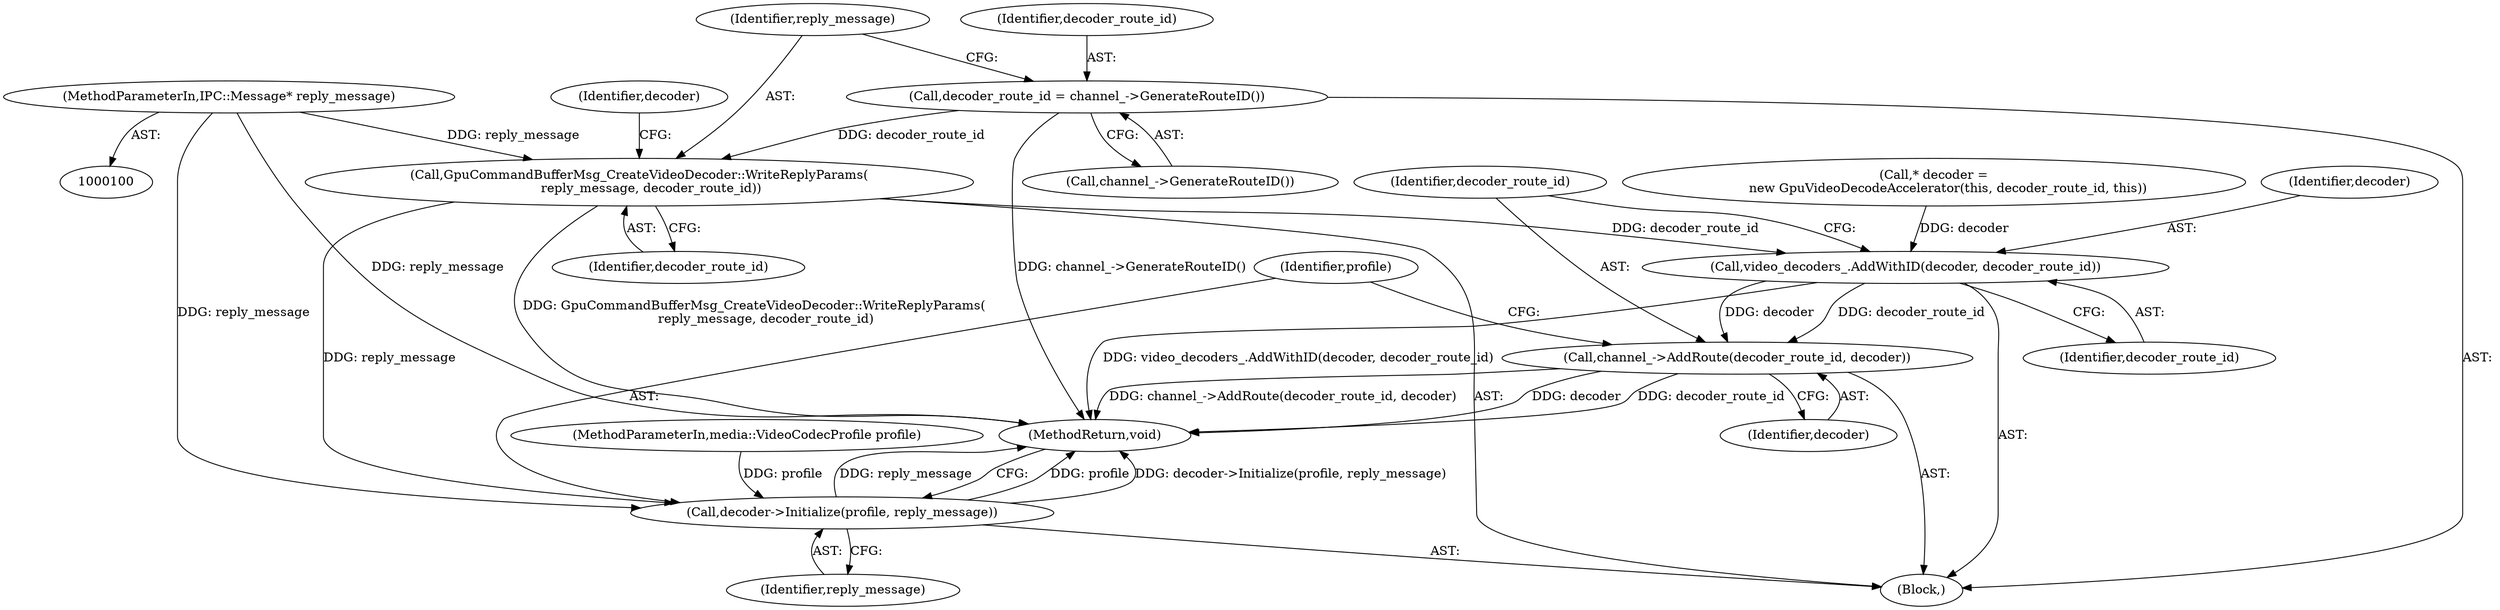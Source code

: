 digraph "0_Chrome_cd0bd79d6ebdb72183e6f0833673464cc10b3600_19@pointer" {
"1000108" [label="(Call,GpuCommandBufferMsg_CreateVideoDecoder::WriteReplyParams(\n      reply_message, decoder_route_id))"];
"1000102" [label="(MethodParameterIn,IPC::Message* reply_message)"];
"1000105" [label="(Call,decoder_route_id = channel_->GenerateRouteID())"];
"1000116" [label="(Call,video_decoders_.AddWithID(decoder, decoder_route_id))"];
"1000119" [label="(Call,channel_->AddRoute(decoder_route_id, decoder))"];
"1000122" [label="(Call,decoder->Initialize(profile, reply_message))"];
"1000109" [label="(Identifier,reply_message)"];
"1000120" [label="(Identifier,decoder_route_id)"];
"1000103" [label="(Block,)"];
"1000123" [label="(Identifier,profile)"];
"1000105" [label="(Call,decoder_route_id = channel_->GenerateRouteID())"];
"1000108" [label="(Call,GpuCommandBufferMsg_CreateVideoDecoder::WriteReplyParams(\n      reply_message, decoder_route_id))"];
"1000116" [label="(Call,video_decoders_.AddWithID(decoder, decoder_route_id))"];
"1000101" [label="(MethodParameterIn,media::VideoCodecProfile profile)"];
"1000125" [label="(MethodReturn,void)"];
"1000102" [label="(MethodParameterIn,IPC::Message* reply_message)"];
"1000106" [label="(Identifier,decoder_route_id)"];
"1000112" [label="(Call,* decoder =\n       new GpuVideoDecodeAccelerator(this, decoder_route_id, this))"];
"1000119" [label="(Call,channel_->AddRoute(decoder_route_id, decoder))"];
"1000124" [label="(Identifier,reply_message)"];
"1000107" [label="(Call,channel_->GenerateRouteID())"];
"1000110" [label="(Identifier,decoder_route_id)"];
"1000113" [label="(Identifier,decoder)"];
"1000117" [label="(Identifier,decoder)"];
"1000122" [label="(Call,decoder->Initialize(profile, reply_message))"];
"1000121" [label="(Identifier,decoder)"];
"1000118" [label="(Identifier,decoder_route_id)"];
"1000108" -> "1000103"  [label="AST: "];
"1000108" -> "1000110"  [label="CFG: "];
"1000109" -> "1000108"  [label="AST: "];
"1000110" -> "1000108"  [label="AST: "];
"1000113" -> "1000108"  [label="CFG: "];
"1000108" -> "1000125"  [label="DDG: GpuCommandBufferMsg_CreateVideoDecoder::WriteReplyParams(\n      reply_message, decoder_route_id)"];
"1000102" -> "1000108"  [label="DDG: reply_message"];
"1000105" -> "1000108"  [label="DDG: decoder_route_id"];
"1000108" -> "1000116"  [label="DDG: decoder_route_id"];
"1000108" -> "1000122"  [label="DDG: reply_message"];
"1000102" -> "1000100"  [label="AST: "];
"1000102" -> "1000125"  [label="DDG: reply_message"];
"1000102" -> "1000122"  [label="DDG: reply_message"];
"1000105" -> "1000103"  [label="AST: "];
"1000105" -> "1000107"  [label="CFG: "];
"1000106" -> "1000105"  [label="AST: "];
"1000107" -> "1000105"  [label="AST: "];
"1000109" -> "1000105"  [label="CFG: "];
"1000105" -> "1000125"  [label="DDG: channel_->GenerateRouteID()"];
"1000116" -> "1000103"  [label="AST: "];
"1000116" -> "1000118"  [label="CFG: "];
"1000117" -> "1000116"  [label="AST: "];
"1000118" -> "1000116"  [label="AST: "];
"1000120" -> "1000116"  [label="CFG: "];
"1000116" -> "1000125"  [label="DDG: video_decoders_.AddWithID(decoder, decoder_route_id)"];
"1000112" -> "1000116"  [label="DDG: decoder"];
"1000116" -> "1000119"  [label="DDG: decoder_route_id"];
"1000116" -> "1000119"  [label="DDG: decoder"];
"1000119" -> "1000103"  [label="AST: "];
"1000119" -> "1000121"  [label="CFG: "];
"1000120" -> "1000119"  [label="AST: "];
"1000121" -> "1000119"  [label="AST: "];
"1000123" -> "1000119"  [label="CFG: "];
"1000119" -> "1000125"  [label="DDG: channel_->AddRoute(decoder_route_id, decoder)"];
"1000119" -> "1000125"  [label="DDG: decoder"];
"1000119" -> "1000125"  [label="DDG: decoder_route_id"];
"1000122" -> "1000103"  [label="AST: "];
"1000122" -> "1000124"  [label="CFG: "];
"1000123" -> "1000122"  [label="AST: "];
"1000124" -> "1000122"  [label="AST: "];
"1000125" -> "1000122"  [label="CFG: "];
"1000122" -> "1000125"  [label="DDG: profile"];
"1000122" -> "1000125"  [label="DDG: decoder->Initialize(profile, reply_message)"];
"1000122" -> "1000125"  [label="DDG: reply_message"];
"1000101" -> "1000122"  [label="DDG: profile"];
}
